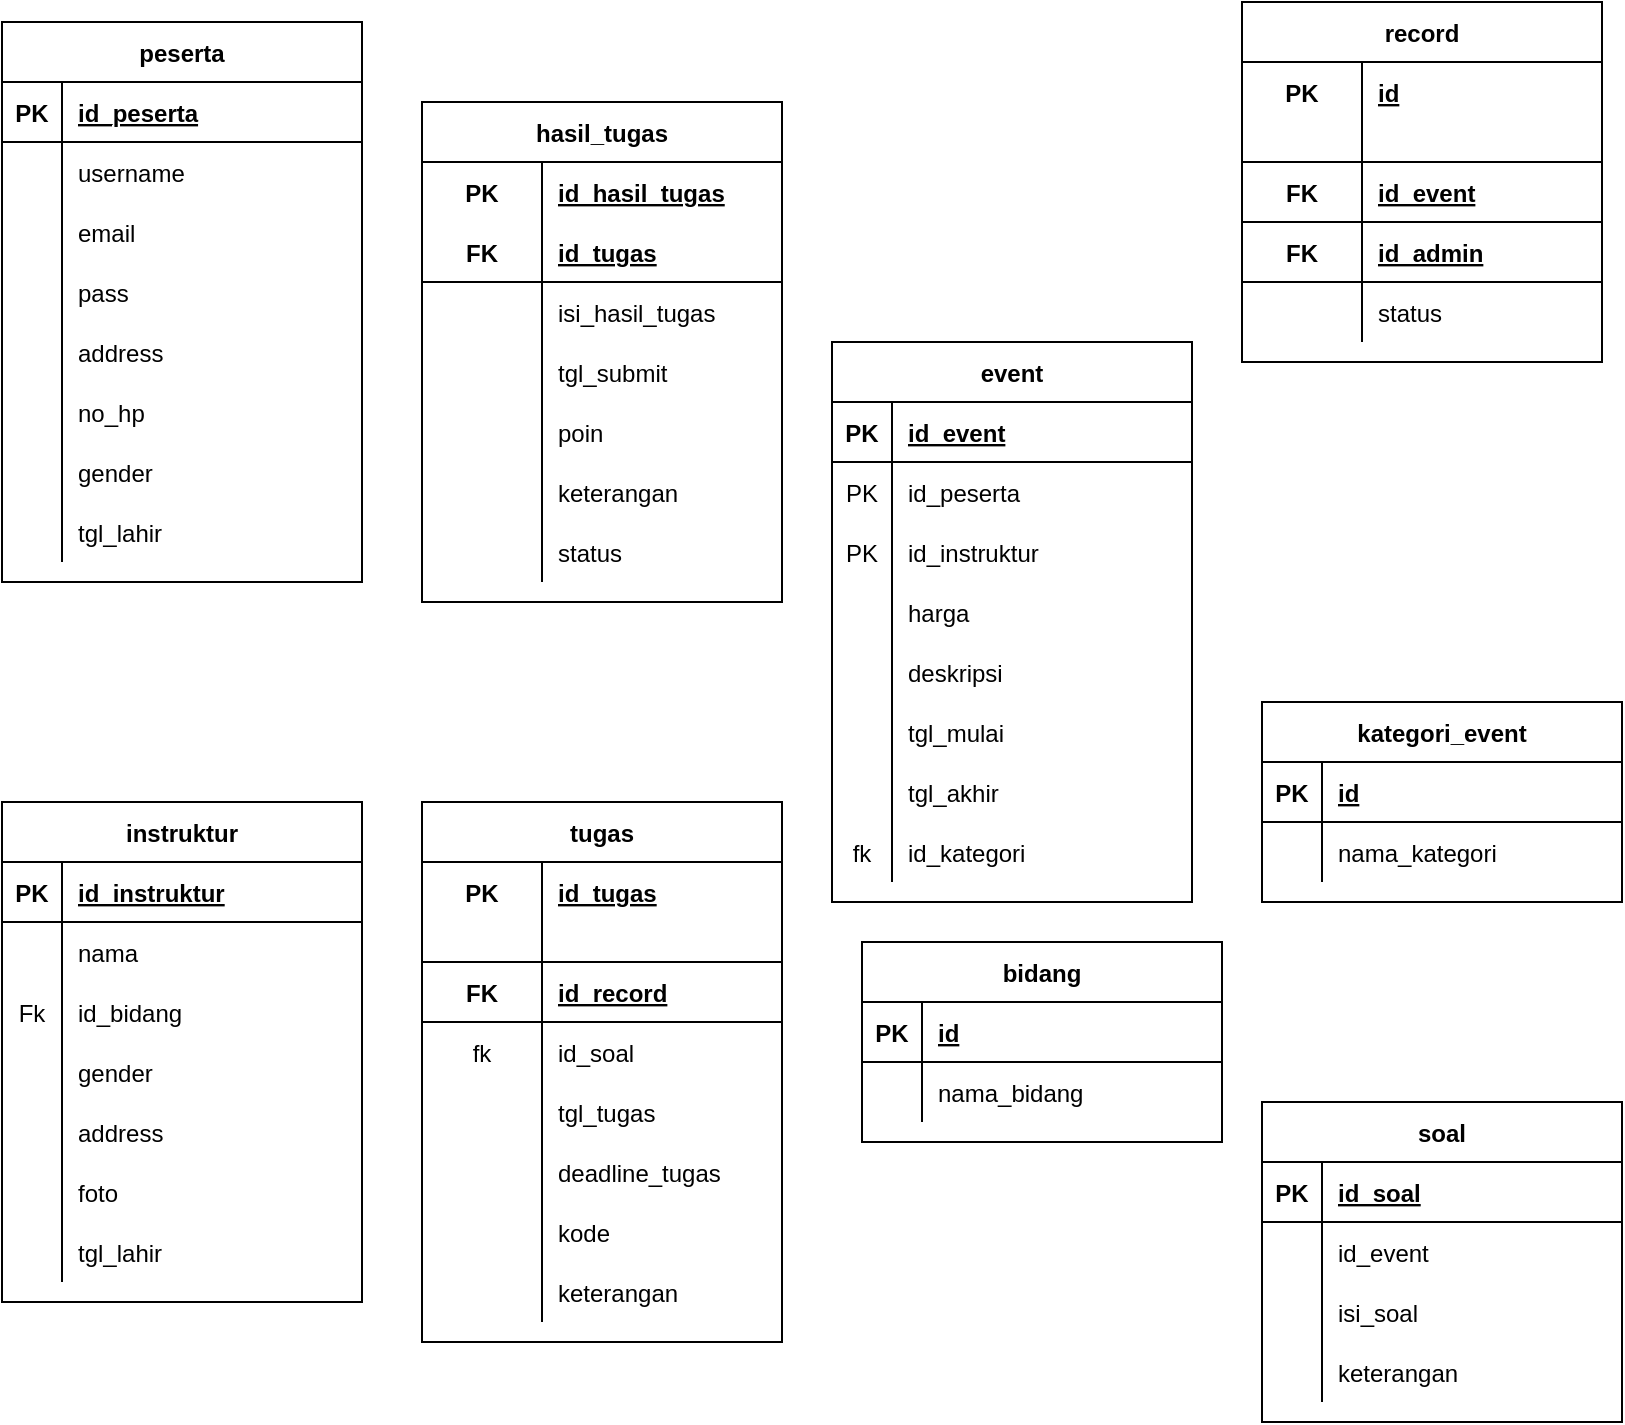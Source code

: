 <mxfile version="15.7.3" type="github">
  <diagram id="IZ9M8lgfD97qebWJ_l8Y" name="Page-1">
    <mxGraphModel dx="1422" dy="794" grid="1" gridSize="10" guides="1" tooltips="1" connect="1" arrows="1" fold="1" page="1" pageScale="1" pageWidth="850" pageHeight="1100" math="0" shadow="0">
      <root>
        <mxCell id="0" />
        <mxCell id="1" parent="0" />
        <mxCell id="bPrq5e5Y1Id30dO2uBeN-3" value="peserta" style="shape=table;startSize=30;container=1;collapsible=1;childLayout=tableLayout;fixedRows=1;rowLines=0;fontStyle=1;align=center;resizeLast=1;" parent="1" vertex="1">
          <mxGeometry x="10" y="40" width="180" height="280" as="geometry" />
        </mxCell>
        <mxCell id="bPrq5e5Y1Id30dO2uBeN-4" value="" style="shape=partialRectangle;collapsible=0;dropTarget=0;pointerEvents=0;fillColor=none;top=0;left=0;bottom=1;right=0;points=[[0,0.5],[1,0.5]];portConstraint=eastwest;" parent="bPrq5e5Y1Id30dO2uBeN-3" vertex="1">
          <mxGeometry y="30" width="180" height="30" as="geometry" />
        </mxCell>
        <mxCell id="bPrq5e5Y1Id30dO2uBeN-5" value="PK" style="shape=partialRectangle;connectable=0;fillColor=none;top=0;left=0;bottom=0;right=0;fontStyle=1;overflow=hidden;" parent="bPrq5e5Y1Id30dO2uBeN-4" vertex="1">
          <mxGeometry width="30" height="30" as="geometry" />
        </mxCell>
        <mxCell id="bPrq5e5Y1Id30dO2uBeN-6" value="id_peserta" style="shape=partialRectangle;connectable=0;fillColor=none;top=0;left=0;bottom=0;right=0;align=left;spacingLeft=6;fontStyle=5;overflow=hidden;" parent="bPrq5e5Y1Id30dO2uBeN-4" vertex="1">
          <mxGeometry x="30" width="150" height="30" as="geometry" />
        </mxCell>
        <mxCell id="bPrq5e5Y1Id30dO2uBeN-7" value="" style="shape=partialRectangle;collapsible=0;dropTarget=0;pointerEvents=0;fillColor=none;top=0;left=0;bottom=0;right=0;points=[[0,0.5],[1,0.5]];portConstraint=eastwest;" parent="bPrq5e5Y1Id30dO2uBeN-3" vertex="1">
          <mxGeometry y="60" width="180" height="30" as="geometry" />
        </mxCell>
        <mxCell id="bPrq5e5Y1Id30dO2uBeN-8" value="" style="shape=partialRectangle;connectable=0;fillColor=none;top=0;left=0;bottom=0;right=0;editable=1;overflow=hidden;" parent="bPrq5e5Y1Id30dO2uBeN-7" vertex="1">
          <mxGeometry width="30" height="30" as="geometry" />
        </mxCell>
        <mxCell id="bPrq5e5Y1Id30dO2uBeN-9" value="username" style="shape=partialRectangle;connectable=0;fillColor=none;top=0;left=0;bottom=0;right=0;align=left;spacingLeft=6;overflow=hidden;" parent="bPrq5e5Y1Id30dO2uBeN-7" vertex="1">
          <mxGeometry x="30" width="150" height="30" as="geometry" />
        </mxCell>
        <mxCell id="bPrq5e5Y1Id30dO2uBeN-10" value="" style="shape=partialRectangle;collapsible=0;dropTarget=0;pointerEvents=0;fillColor=none;top=0;left=0;bottom=0;right=0;points=[[0,0.5],[1,0.5]];portConstraint=eastwest;" parent="bPrq5e5Y1Id30dO2uBeN-3" vertex="1">
          <mxGeometry y="90" width="180" height="30" as="geometry" />
        </mxCell>
        <mxCell id="bPrq5e5Y1Id30dO2uBeN-11" value="" style="shape=partialRectangle;connectable=0;fillColor=none;top=0;left=0;bottom=0;right=0;editable=1;overflow=hidden;" parent="bPrq5e5Y1Id30dO2uBeN-10" vertex="1">
          <mxGeometry width="30" height="30" as="geometry" />
        </mxCell>
        <mxCell id="bPrq5e5Y1Id30dO2uBeN-12" value="email" style="shape=partialRectangle;connectable=0;fillColor=none;top=0;left=0;bottom=0;right=0;align=left;spacingLeft=6;overflow=hidden;" parent="bPrq5e5Y1Id30dO2uBeN-10" vertex="1">
          <mxGeometry x="30" width="150" height="30" as="geometry" />
        </mxCell>
        <mxCell id="bPrq5e5Y1Id30dO2uBeN-13" value="" style="shape=partialRectangle;collapsible=0;dropTarget=0;pointerEvents=0;fillColor=none;top=0;left=0;bottom=0;right=0;points=[[0,0.5],[1,0.5]];portConstraint=eastwest;" parent="bPrq5e5Y1Id30dO2uBeN-3" vertex="1">
          <mxGeometry y="120" width="180" height="30" as="geometry" />
        </mxCell>
        <mxCell id="bPrq5e5Y1Id30dO2uBeN-14" value="" style="shape=partialRectangle;connectable=0;fillColor=none;top=0;left=0;bottom=0;right=0;editable=1;overflow=hidden;" parent="bPrq5e5Y1Id30dO2uBeN-13" vertex="1">
          <mxGeometry width="30" height="30" as="geometry" />
        </mxCell>
        <mxCell id="bPrq5e5Y1Id30dO2uBeN-15" value="pass" style="shape=partialRectangle;connectable=0;fillColor=none;top=0;left=0;bottom=0;right=0;align=left;spacingLeft=6;overflow=hidden;" parent="bPrq5e5Y1Id30dO2uBeN-13" vertex="1">
          <mxGeometry x="30" width="150" height="30" as="geometry" />
        </mxCell>
        <mxCell id="bPrq5e5Y1Id30dO2uBeN-16" value="" style="shape=partialRectangle;collapsible=0;dropTarget=0;pointerEvents=0;fillColor=none;top=0;left=0;bottom=0;right=0;points=[[0,0.5],[1,0.5]];portConstraint=eastwest;" parent="bPrq5e5Y1Id30dO2uBeN-3" vertex="1">
          <mxGeometry y="150" width="180" height="30" as="geometry" />
        </mxCell>
        <mxCell id="bPrq5e5Y1Id30dO2uBeN-17" value="" style="shape=partialRectangle;connectable=0;fillColor=none;top=0;left=0;bottom=0;right=0;editable=1;overflow=hidden;" parent="bPrq5e5Y1Id30dO2uBeN-16" vertex="1">
          <mxGeometry width="30" height="30" as="geometry" />
        </mxCell>
        <mxCell id="bPrq5e5Y1Id30dO2uBeN-18" value="address" style="shape=partialRectangle;connectable=0;fillColor=none;top=0;left=0;bottom=0;right=0;align=left;spacingLeft=6;overflow=hidden;" parent="bPrq5e5Y1Id30dO2uBeN-16" vertex="1">
          <mxGeometry x="30" width="150" height="30" as="geometry" />
        </mxCell>
        <mxCell id="bPrq5e5Y1Id30dO2uBeN-19" value="" style="shape=partialRectangle;collapsible=0;dropTarget=0;pointerEvents=0;fillColor=none;top=0;left=0;bottom=0;right=0;points=[[0,0.5],[1,0.5]];portConstraint=eastwest;" parent="bPrq5e5Y1Id30dO2uBeN-3" vertex="1">
          <mxGeometry y="180" width="180" height="30" as="geometry" />
        </mxCell>
        <mxCell id="bPrq5e5Y1Id30dO2uBeN-20" value="" style="shape=partialRectangle;connectable=0;fillColor=none;top=0;left=0;bottom=0;right=0;editable=1;overflow=hidden;" parent="bPrq5e5Y1Id30dO2uBeN-19" vertex="1">
          <mxGeometry width="30" height="30" as="geometry" />
        </mxCell>
        <mxCell id="bPrq5e5Y1Id30dO2uBeN-21" value="no_hp" style="shape=partialRectangle;connectable=0;fillColor=none;top=0;left=0;bottom=0;right=0;align=left;spacingLeft=6;overflow=hidden;" parent="bPrq5e5Y1Id30dO2uBeN-19" vertex="1">
          <mxGeometry x="30" width="150" height="30" as="geometry" />
        </mxCell>
        <mxCell id="bPrq5e5Y1Id30dO2uBeN-22" value="" style="shape=partialRectangle;collapsible=0;dropTarget=0;pointerEvents=0;fillColor=none;top=0;left=0;bottom=0;right=0;points=[[0,0.5],[1,0.5]];portConstraint=eastwest;" parent="bPrq5e5Y1Id30dO2uBeN-3" vertex="1">
          <mxGeometry y="210" width="180" height="30" as="geometry" />
        </mxCell>
        <mxCell id="bPrq5e5Y1Id30dO2uBeN-23" value="" style="shape=partialRectangle;connectable=0;fillColor=none;top=0;left=0;bottom=0;right=0;editable=1;overflow=hidden;" parent="bPrq5e5Y1Id30dO2uBeN-22" vertex="1">
          <mxGeometry width="30" height="30" as="geometry" />
        </mxCell>
        <mxCell id="bPrq5e5Y1Id30dO2uBeN-24" value="gender" style="shape=partialRectangle;connectable=0;fillColor=none;top=0;left=0;bottom=0;right=0;align=left;spacingLeft=6;overflow=hidden;" parent="bPrq5e5Y1Id30dO2uBeN-22" vertex="1">
          <mxGeometry x="30" width="150" height="30" as="geometry" />
        </mxCell>
        <mxCell id="bPrq5e5Y1Id30dO2uBeN-67" value="" style="shape=partialRectangle;collapsible=0;dropTarget=0;pointerEvents=0;fillColor=none;top=0;left=0;bottom=0;right=0;points=[[0,0.5],[1,0.5]];portConstraint=eastwest;" parent="bPrq5e5Y1Id30dO2uBeN-3" vertex="1">
          <mxGeometry y="240" width="180" height="30" as="geometry" />
        </mxCell>
        <mxCell id="bPrq5e5Y1Id30dO2uBeN-68" value="" style="shape=partialRectangle;connectable=0;fillColor=none;top=0;left=0;bottom=0;right=0;editable=1;overflow=hidden;" parent="bPrq5e5Y1Id30dO2uBeN-67" vertex="1">
          <mxGeometry width="30" height="30" as="geometry" />
        </mxCell>
        <mxCell id="bPrq5e5Y1Id30dO2uBeN-69" value="tgl_lahir" style="shape=partialRectangle;connectable=0;fillColor=none;top=0;left=0;bottom=0;right=0;align=left;spacingLeft=6;overflow=hidden;" parent="bPrq5e5Y1Id30dO2uBeN-67" vertex="1">
          <mxGeometry x="30" width="150" height="30" as="geometry" />
        </mxCell>
        <mxCell id="bPrq5e5Y1Id30dO2uBeN-54" value="hasil_tugas" style="shape=table;startSize=30;container=1;collapsible=1;childLayout=tableLayout;fixedRows=1;rowLines=0;fontStyle=1;align=center;resizeLast=1;" parent="1" vertex="1">
          <mxGeometry x="220" y="80" width="180" height="250" as="geometry" />
        </mxCell>
        <mxCell id="bPrq5e5Y1Id30dO2uBeN-55" value="" style="shape=partialRectangle;collapsible=0;dropTarget=0;pointerEvents=0;fillColor=none;top=0;left=0;bottom=0;right=0;points=[[0,0.5],[1,0.5]];portConstraint=eastwest;" parent="bPrq5e5Y1Id30dO2uBeN-54" vertex="1">
          <mxGeometry y="30" width="180" height="30" as="geometry" />
        </mxCell>
        <mxCell id="bPrq5e5Y1Id30dO2uBeN-56" value="PK" style="shape=partialRectangle;connectable=0;fillColor=none;top=0;left=0;bottom=0;right=0;fontStyle=1;overflow=hidden;" parent="bPrq5e5Y1Id30dO2uBeN-55" vertex="1">
          <mxGeometry width="60" height="30" as="geometry">
            <mxRectangle width="60" height="30" as="alternateBounds" />
          </mxGeometry>
        </mxCell>
        <mxCell id="bPrq5e5Y1Id30dO2uBeN-57" value="id_hasil_tugas" style="shape=partialRectangle;connectable=0;fillColor=none;top=0;left=0;bottom=0;right=0;align=left;spacingLeft=6;fontStyle=5;overflow=hidden;" parent="bPrq5e5Y1Id30dO2uBeN-55" vertex="1">
          <mxGeometry x="60" width="120" height="30" as="geometry">
            <mxRectangle width="120" height="30" as="alternateBounds" />
          </mxGeometry>
        </mxCell>
        <mxCell id="bPrq5e5Y1Id30dO2uBeN-133" value="" style="shape=partialRectangle;collapsible=0;dropTarget=0;pointerEvents=0;fillColor=none;top=0;left=0;bottom=1;right=0;points=[[0,0.5],[1,0.5]];portConstraint=eastwest;" parent="bPrq5e5Y1Id30dO2uBeN-54" vertex="1">
          <mxGeometry y="60" width="180" height="30" as="geometry" />
        </mxCell>
        <mxCell id="bPrq5e5Y1Id30dO2uBeN-134" value="FK" style="shape=partialRectangle;connectable=0;fillColor=none;top=0;left=0;bottom=0;right=0;fontStyle=1;overflow=hidden;" parent="bPrq5e5Y1Id30dO2uBeN-133" vertex="1">
          <mxGeometry width="60" height="30" as="geometry">
            <mxRectangle width="60" height="30" as="alternateBounds" />
          </mxGeometry>
        </mxCell>
        <mxCell id="bPrq5e5Y1Id30dO2uBeN-135" value="id_tugas" style="shape=partialRectangle;connectable=0;fillColor=none;top=0;left=0;bottom=0;right=0;align=left;spacingLeft=6;fontStyle=5;overflow=hidden;" parent="bPrq5e5Y1Id30dO2uBeN-133" vertex="1">
          <mxGeometry x="60" width="120" height="30" as="geometry">
            <mxRectangle width="120" height="30" as="alternateBounds" />
          </mxGeometry>
        </mxCell>
        <mxCell id="bPrq5e5Y1Id30dO2uBeN-61" value="" style="shape=partialRectangle;collapsible=0;dropTarget=0;pointerEvents=0;fillColor=none;top=0;left=0;bottom=0;right=0;points=[[0,0.5],[1,0.5]];portConstraint=eastwest;" parent="bPrq5e5Y1Id30dO2uBeN-54" vertex="1">
          <mxGeometry y="90" width="180" height="30" as="geometry" />
        </mxCell>
        <mxCell id="bPrq5e5Y1Id30dO2uBeN-62" value="" style="shape=partialRectangle;connectable=0;fillColor=none;top=0;left=0;bottom=0;right=0;editable=1;overflow=hidden;" parent="bPrq5e5Y1Id30dO2uBeN-61" vertex="1">
          <mxGeometry width="60" height="30" as="geometry">
            <mxRectangle width="60" height="30" as="alternateBounds" />
          </mxGeometry>
        </mxCell>
        <mxCell id="bPrq5e5Y1Id30dO2uBeN-63" value="isi_hasil_tugas" style="shape=partialRectangle;connectable=0;fillColor=none;top=0;left=0;bottom=0;right=0;align=left;spacingLeft=6;overflow=hidden;" parent="bPrq5e5Y1Id30dO2uBeN-61" vertex="1">
          <mxGeometry x="60" width="120" height="30" as="geometry">
            <mxRectangle width="120" height="30" as="alternateBounds" />
          </mxGeometry>
        </mxCell>
        <mxCell id="bPrq5e5Y1Id30dO2uBeN-64" value="" style="shape=partialRectangle;collapsible=0;dropTarget=0;pointerEvents=0;fillColor=none;top=0;left=0;bottom=0;right=0;points=[[0,0.5],[1,0.5]];portConstraint=eastwest;" parent="bPrq5e5Y1Id30dO2uBeN-54" vertex="1">
          <mxGeometry y="120" width="180" height="30" as="geometry" />
        </mxCell>
        <mxCell id="bPrq5e5Y1Id30dO2uBeN-65" value="" style="shape=partialRectangle;connectable=0;fillColor=none;top=0;left=0;bottom=0;right=0;editable=1;overflow=hidden;" parent="bPrq5e5Y1Id30dO2uBeN-64" vertex="1">
          <mxGeometry width="60" height="30" as="geometry">
            <mxRectangle width="60" height="30" as="alternateBounds" />
          </mxGeometry>
        </mxCell>
        <mxCell id="bPrq5e5Y1Id30dO2uBeN-66" value="tgl_submit" style="shape=partialRectangle;connectable=0;fillColor=none;top=0;left=0;bottom=0;right=0;align=left;spacingLeft=6;overflow=hidden;" parent="bPrq5e5Y1Id30dO2uBeN-64" vertex="1">
          <mxGeometry x="60" width="120" height="30" as="geometry">
            <mxRectangle width="120" height="30" as="alternateBounds" />
          </mxGeometry>
        </mxCell>
        <mxCell id="bPrq5e5Y1Id30dO2uBeN-83" value="" style="shape=partialRectangle;collapsible=0;dropTarget=0;pointerEvents=0;fillColor=none;top=0;left=0;bottom=0;right=0;points=[[0,0.5],[1,0.5]];portConstraint=eastwest;" parent="bPrq5e5Y1Id30dO2uBeN-54" vertex="1">
          <mxGeometry y="150" width="180" height="30" as="geometry" />
        </mxCell>
        <mxCell id="bPrq5e5Y1Id30dO2uBeN-84" value="" style="shape=partialRectangle;connectable=0;fillColor=none;top=0;left=0;bottom=0;right=0;editable=1;overflow=hidden;" parent="bPrq5e5Y1Id30dO2uBeN-83" vertex="1">
          <mxGeometry width="60" height="30" as="geometry">
            <mxRectangle width="60" height="30" as="alternateBounds" />
          </mxGeometry>
        </mxCell>
        <mxCell id="bPrq5e5Y1Id30dO2uBeN-85" value="poin" style="shape=partialRectangle;connectable=0;fillColor=none;top=0;left=0;bottom=0;right=0;align=left;spacingLeft=6;overflow=hidden;" parent="bPrq5e5Y1Id30dO2uBeN-83" vertex="1">
          <mxGeometry x="60" width="120" height="30" as="geometry">
            <mxRectangle width="120" height="30" as="alternateBounds" />
          </mxGeometry>
        </mxCell>
        <mxCell id="bPrq5e5Y1Id30dO2uBeN-304" value="" style="shape=partialRectangle;collapsible=0;dropTarget=0;pointerEvents=0;fillColor=none;top=0;left=0;bottom=0;right=0;points=[[0,0.5],[1,0.5]];portConstraint=eastwest;" parent="bPrq5e5Y1Id30dO2uBeN-54" vertex="1">
          <mxGeometry y="180" width="180" height="30" as="geometry" />
        </mxCell>
        <mxCell id="bPrq5e5Y1Id30dO2uBeN-305" value="" style="shape=partialRectangle;connectable=0;fillColor=none;top=0;left=0;bottom=0;right=0;editable=1;overflow=hidden;" parent="bPrq5e5Y1Id30dO2uBeN-304" vertex="1">
          <mxGeometry width="60" height="30" as="geometry">
            <mxRectangle width="60" height="30" as="alternateBounds" />
          </mxGeometry>
        </mxCell>
        <mxCell id="bPrq5e5Y1Id30dO2uBeN-306" value="keterangan" style="shape=partialRectangle;connectable=0;fillColor=none;top=0;left=0;bottom=0;right=0;align=left;spacingLeft=6;overflow=hidden;" parent="bPrq5e5Y1Id30dO2uBeN-304" vertex="1">
          <mxGeometry x="60" width="120" height="30" as="geometry">
            <mxRectangle width="120" height="30" as="alternateBounds" />
          </mxGeometry>
        </mxCell>
        <mxCell id="bPrq5e5Y1Id30dO2uBeN-404" value="" style="shape=partialRectangle;collapsible=0;dropTarget=0;pointerEvents=0;fillColor=none;top=0;left=0;bottom=0;right=0;points=[[0,0.5],[1,0.5]];portConstraint=eastwest;" parent="bPrq5e5Y1Id30dO2uBeN-54" vertex="1">
          <mxGeometry y="210" width="180" height="30" as="geometry" />
        </mxCell>
        <mxCell id="bPrq5e5Y1Id30dO2uBeN-405" value="" style="shape=partialRectangle;connectable=0;fillColor=none;top=0;left=0;bottom=0;right=0;editable=1;overflow=hidden;" parent="bPrq5e5Y1Id30dO2uBeN-404" vertex="1">
          <mxGeometry width="60" height="30" as="geometry">
            <mxRectangle width="60" height="30" as="alternateBounds" />
          </mxGeometry>
        </mxCell>
        <mxCell id="bPrq5e5Y1Id30dO2uBeN-406" value="status" style="shape=partialRectangle;connectable=0;fillColor=none;top=0;left=0;bottom=0;right=0;align=left;spacingLeft=6;overflow=hidden;" parent="bPrq5e5Y1Id30dO2uBeN-404" vertex="1">
          <mxGeometry x="60" width="120" height="30" as="geometry">
            <mxRectangle width="120" height="30" as="alternateBounds" />
          </mxGeometry>
        </mxCell>
        <mxCell id="bPrq5e5Y1Id30dO2uBeN-223" value="event" style="shape=table;startSize=30;container=1;collapsible=1;childLayout=tableLayout;fixedRows=1;rowLines=0;fontStyle=1;align=center;resizeLast=1;" parent="1" vertex="1">
          <mxGeometry x="425" y="200" width="180" height="280" as="geometry" />
        </mxCell>
        <mxCell id="bPrq5e5Y1Id30dO2uBeN-224" value="" style="shape=partialRectangle;collapsible=0;dropTarget=0;pointerEvents=0;fillColor=none;top=0;left=0;bottom=1;right=0;points=[[0,0.5],[1,0.5]];portConstraint=eastwest;" parent="bPrq5e5Y1Id30dO2uBeN-223" vertex="1">
          <mxGeometry y="30" width="180" height="30" as="geometry" />
        </mxCell>
        <mxCell id="bPrq5e5Y1Id30dO2uBeN-225" value="PK" style="shape=partialRectangle;connectable=0;fillColor=none;top=0;left=0;bottom=0;right=0;fontStyle=1;overflow=hidden;" parent="bPrq5e5Y1Id30dO2uBeN-224" vertex="1">
          <mxGeometry width="30" height="30" as="geometry">
            <mxRectangle width="30" height="30" as="alternateBounds" />
          </mxGeometry>
        </mxCell>
        <mxCell id="bPrq5e5Y1Id30dO2uBeN-226" value="id_event" style="shape=partialRectangle;connectable=0;fillColor=none;top=0;left=0;bottom=0;right=0;align=left;spacingLeft=6;fontStyle=5;overflow=hidden;" parent="bPrq5e5Y1Id30dO2uBeN-224" vertex="1">
          <mxGeometry x="30" width="150" height="30" as="geometry">
            <mxRectangle width="150" height="30" as="alternateBounds" />
          </mxGeometry>
        </mxCell>
        <mxCell id="bPrq5e5Y1Id30dO2uBeN-227" value="" style="shape=partialRectangle;collapsible=0;dropTarget=0;pointerEvents=0;fillColor=none;top=0;left=0;bottom=0;right=0;points=[[0,0.5],[1,0.5]];portConstraint=eastwest;" parent="bPrq5e5Y1Id30dO2uBeN-223" vertex="1">
          <mxGeometry y="60" width="180" height="30" as="geometry" />
        </mxCell>
        <mxCell id="bPrq5e5Y1Id30dO2uBeN-228" value="PK" style="shape=partialRectangle;connectable=0;fillColor=none;top=0;left=0;bottom=0;right=0;editable=1;overflow=hidden;" parent="bPrq5e5Y1Id30dO2uBeN-227" vertex="1">
          <mxGeometry width="30" height="30" as="geometry">
            <mxRectangle width="30" height="30" as="alternateBounds" />
          </mxGeometry>
        </mxCell>
        <mxCell id="bPrq5e5Y1Id30dO2uBeN-229" value="id_peserta" style="shape=partialRectangle;connectable=0;fillColor=none;top=0;left=0;bottom=0;right=0;align=left;spacingLeft=6;overflow=hidden;" parent="bPrq5e5Y1Id30dO2uBeN-227" vertex="1">
          <mxGeometry x="30" width="150" height="30" as="geometry">
            <mxRectangle width="150" height="30" as="alternateBounds" />
          </mxGeometry>
        </mxCell>
        <mxCell id="bPrq5e5Y1Id30dO2uBeN-251" value="" style="shape=partialRectangle;collapsible=0;dropTarget=0;pointerEvents=0;fillColor=none;top=0;left=0;bottom=0;right=0;points=[[0,0.5],[1,0.5]];portConstraint=eastwest;" parent="bPrq5e5Y1Id30dO2uBeN-223" vertex="1">
          <mxGeometry y="90" width="180" height="30" as="geometry" />
        </mxCell>
        <mxCell id="bPrq5e5Y1Id30dO2uBeN-252" value="PK" style="shape=partialRectangle;connectable=0;fillColor=none;top=0;left=0;bottom=0;right=0;editable=1;overflow=hidden;" parent="bPrq5e5Y1Id30dO2uBeN-251" vertex="1">
          <mxGeometry width="30" height="30" as="geometry">
            <mxRectangle width="30" height="30" as="alternateBounds" />
          </mxGeometry>
        </mxCell>
        <mxCell id="bPrq5e5Y1Id30dO2uBeN-253" value="id_instruktur" style="shape=partialRectangle;connectable=0;fillColor=none;top=0;left=0;bottom=0;right=0;align=left;spacingLeft=6;overflow=hidden;" parent="bPrq5e5Y1Id30dO2uBeN-251" vertex="1">
          <mxGeometry x="30" width="150" height="30" as="geometry">
            <mxRectangle width="150" height="30" as="alternateBounds" />
          </mxGeometry>
        </mxCell>
        <mxCell id="bPrq5e5Y1Id30dO2uBeN-230" value="" style="shape=partialRectangle;collapsible=0;dropTarget=0;pointerEvents=0;fillColor=none;top=0;left=0;bottom=0;right=0;points=[[0,0.5],[1,0.5]];portConstraint=eastwest;" parent="bPrq5e5Y1Id30dO2uBeN-223" vertex="1">
          <mxGeometry y="120" width="180" height="30" as="geometry" />
        </mxCell>
        <mxCell id="bPrq5e5Y1Id30dO2uBeN-231" value="" style="shape=partialRectangle;connectable=0;fillColor=none;top=0;left=0;bottom=0;right=0;editable=1;overflow=hidden;" parent="bPrq5e5Y1Id30dO2uBeN-230" vertex="1">
          <mxGeometry width="30" height="30" as="geometry">
            <mxRectangle width="30" height="30" as="alternateBounds" />
          </mxGeometry>
        </mxCell>
        <mxCell id="bPrq5e5Y1Id30dO2uBeN-232" value="harga" style="shape=partialRectangle;connectable=0;fillColor=none;top=0;left=0;bottom=0;right=0;align=left;spacingLeft=6;overflow=hidden;" parent="bPrq5e5Y1Id30dO2uBeN-230" vertex="1">
          <mxGeometry x="30" width="150" height="30" as="geometry">
            <mxRectangle width="150" height="30" as="alternateBounds" />
          </mxGeometry>
        </mxCell>
        <mxCell id="bPrq5e5Y1Id30dO2uBeN-233" value="" style="shape=partialRectangle;collapsible=0;dropTarget=0;pointerEvents=0;fillColor=none;top=0;left=0;bottom=0;right=0;points=[[0,0.5],[1,0.5]];portConstraint=eastwest;" parent="bPrq5e5Y1Id30dO2uBeN-223" vertex="1">
          <mxGeometry y="150" width="180" height="30" as="geometry" />
        </mxCell>
        <mxCell id="bPrq5e5Y1Id30dO2uBeN-234" value="" style="shape=partialRectangle;connectable=0;fillColor=none;top=0;left=0;bottom=0;right=0;editable=1;overflow=hidden;" parent="bPrq5e5Y1Id30dO2uBeN-233" vertex="1">
          <mxGeometry width="30" height="30" as="geometry">
            <mxRectangle width="30" height="30" as="alternateBounds" />
          </mxGeometry>
        </mxCell>
        <mxCell id="bPrq5e5Y1Id30dO2uBeN-235" value="deskripsi" style="shape=partialRectangle;connectable=0;fillColor=none;top=0;left=0;bottom=0;right=0;align=left;spacingLeft=6;overflow=hidden;" parent="bPrq5e5Y1Id30dO2uBeN-233" vertex="1">
          <mxGeometry x="30" width="150" height="30" as="geometry">
            <mxRectangle width="150" height="30" as="alternateBounds" />
          </mxGeometry>
        </mxCell>
        <mxCell id="bPrq5e5Y1Id30dO2uBeN-239" value="" style="shape=partialRectangle;collapsible=0;dropTarget=0;pointerEvents=0;fillColor=none;top=0;left=0;bottom=0;right=0;points=[[0,0.5],[1,0.5]];portConstraint=eastwest;" parent="bPrq5e5Y1Id30dO2uBeN-223" vertex="1">
          <mxGeometry y="180" width="180" height="30" as="geometry" />
        </mxCell>
        <mxCell id="bPrq5e5Y1Id30dO2uBeN-240" value="" style="shape=partialRectangle;connectable=0;fillColor=none;top=0;left=0;bottom=0;right=0;editable=1;overflow=hidden;" parent="bPrq5e5Y1Id30dO2uBeN-239" vertex="1">
          <mxGeometry width="30" height="30" as="geometry">
            <mxRectangle width="30" height="30" as="alternateBounds" />
          </mxGeometry>
        </mxCell>
        <mxCell id="bPrq5e5Y1Id30dO2uBeN-241" value="tgl_mulai" style="shape=partialRectangle;connectable=0;fillColor=none;top=0;left=0;bottom=0;right=0;align=left;spacingLeft=6;overflow=hidden;" parent="bPrq5e5Y1Id30dO2uBeN-239" vertex="1">
          <mxGeometry x="30" width="150" height="30" as="geometry">
            <mxRectangle width="150" height="30" as="alternateBounds" />
          </mxGeometry>
        </mxCell>
        <mxCell id="bPrq5e5Y1Id30dO2uBeN-242" value="" style="shape=partialRectangle;collapsible=0;dropTarget=0;pointerEvents=0;fillColor=none;top=0;left=0;bottom=0;right=0;points=[[0,0.5],[1,0.5]];portConstraint=eastwest;" parent="bPrq5e5Y1Id30dO2uBeN-223" vertex="1">
          <mxGeometry y="210" width="180" height="30" as="geometry" />
        </mxCell>
        <mxCell id="bPrq5e5Y1Id30dO2uBeN-243" value="" style="shape=partialRectangle;connectable=0;fillColor=none;top=0;left=0;bottom=0;right=0;editable=1;overflow=hidden;" parent="bPrq5e5Y1Id30dO2uBeN-242" vertex="1">
          <mxGeometry width="30" height="30" as="geometry">
            <mxRectangle width="30" height="30" as="alternateBounds" />
          </mxGeometry>
        </mxCell>
        <mxCell id="bPrq5e5Y1Id30dO2uBeN-244" value="tgl_akhir" style="shape=partialRectangle;connectable=0;fillColor=none;top=0;left=0;bottom=0;right=0;align=left;spacingLeft=6;overflow=hidden;" parent="bPrq5e5Y1Id30dO2uBeN-242" vertex="1">
          <mxGeometry x="30" width="150" height="30" as="geometry">
            <mxRectangle width="150" height="30" as="alternateBounds" />
          </mxGeometry>
        </mxCell>
        <mxCell id="bPrq5e5Y1Id30dO2uBeN-382" value="" style="shape=partialRectangle;collapsible=0;dropTarget=0;pointerEvents=0;fillColor=none;top=0;left=0;bottom=0;right=0;points=[[0,0.5],[1,0.5]];portConstraint=eastwest;" parent="bPrq5e5Y1Id30dO2uBeN-223" vertex="1">
          <mxGeometry y="240" width="180" height="30" as="geometry" />
        </mxCell>
        <mxCell id="bPrq5e5Y1Id30dO2uBeN-383" value="fk" style="shape=partialRectangle;connectable=0;fillColor=none;top=0;left=0;bottom=0;right=0;editable=1;overflow=hidden;" parent="bPrq5e5Y1Id30dO2uBeN-382" vertex="1">
          <mxGeometry width="30" height="30" as="geometry">
            <mxRectangle width="30" height="30" as="alternateBounds" />
          </mxGeometry>
        </mxCell>
        <mxCell id="bPrq5e5Y1Id30dO2uBeN-384" value="id_kategori" style="shape=partialRectangle;connectable=0;fillColor=none;top=0;left=0;bottom=0;right=0;align=left;spacingLeft=6;overflow=hidden;" parent="bPrq5e5Y1Id30dO2uBeN-382" vertex="1">
          <mxGeometry x="30" width="150" height="30" as="geometry">
            <mxRectangle width="150" height="30" as="alternateBounds" />
          </mxGeometry>
        </mxCell>
        <mxCell id="bPrq5e5Y1Id30dO2uBeN-254" value="instruktur" style="shape=table;startSize=30;container=1;collapsible=1;childLayout=tableLayout;fixedRows=1;rowLines=0;fontStyle=1;align=center;resizeLast=1;" parent="1" vertex="1">
          <mxGeometry x="10" y="430" width="180" height="250" as="geometry" />
        </mxCell>
        <mxCell id="bPrq5e5Y1Id30dO2uBeN-255" value="" style="shape=partialRectangle;collapsible=0;dropTarget=0;pointerEvents=0;fillColor=none;top=0;left=0;bottom=1;right=0;points=[[0,0.5],[1,0.5]];portConstraint=eastwest;" parent="bPrq5e5Y1Id30dO2uBeN-254" vertex="1">
          <mxGeometry y="30" width="180" height="30" as="geometry" />
        </mxCell>
        <mxCell id="bPrq5e5Y1Id30dO2uBeN-256" value="PK" style="shape=partialRectangle;connectable=0;fillColor=none;top=0;left=0;bottom=0;right=0;fontStyle=1;overflow=hidden;" parent="bPrq5e5Y1Id30dO2uBeN-255" vertex="1">
          <mxGeometry width="30" height="30" as="geometry" />
        </mxCell>
        <mxCell id="bPrq5e5Y1Id30dO2uBeN-257" value="id_instruktur" style="shape=partialRectangle;connectable=0;fillColor=none;top=0;left=0;bottom=0;right=0;align=left;spacingLeft=6;fontStyle=5;overflow=hidden;" parent="bPrq5e5Y1Id30dO2uBeN-255" vertex="1">
          <mxGeometry x="30" width="150" height="30" as="geometry" />
        </mxCell>
        <mxCell id="bPrq5e5Y1Id30dO2uBeN-258" value="" style="shape=partialRectangle;collapsible=0;dropTarget=0;pointerEvents=0;fillColor=none;top=0;left=0;bottom=0;right=0;points=[[0,0.5],[1,0.5]];portConstraint=eastwest;" parent="bPrq5e5Y1Id30dO2uBeN-254" vertex="1">
          <mxGeometry y="60" width="180" height="30" as="geometry" />
        </mxCell>
        <mxCell id="bPrq5e5Y1Id30dO2uBeN-259" value="" style="shape=partialRectangle;connectable=0;fillColor=none;top=0;left=0;bottom=0;right=0;editable=1;overflow=hidden;" parent="bPrq5e5Y1Id30dO2uBeN-258" vertex="1">
          <mxGeometry width="30" height="30" as="geometry" />
        </mxCell>
        <mxCell id="bPrq5e5Y1Id30dO2uBeN-260" value="nama" style="shape=partialRectangle;connectable=0;fillColor=none;top=0;left=0;bottom=0;right=0;align=left;spacingLeft=6;overflow=hidden;" parent="bPrq5e5Y1Id30dO2uBeN-258" vertex="1">
          <mxGeometry x="30" width="150" height="30" as="geometry" />
        </mxCell>
        <mxCell id="bPrq5e5Y1Id30dO2uBeN-261" value="" style="shape=partialRectangle;collapsible=0;dropTarget=0;pointerEvents=0;fillColor=none;top=0;left=0;bottom=0;right=0;points=[[0,0.5],[1,0.5]];portConstraint=eastwest;" parent="bPrq5e5Y1Id30dO2uBeN-254" vertex="1">
          <mxGeometry y="90" width="180" height="30" as="geometry" />
        </mxCell>
        <mxCell id="bPrq5e5Y1Id30dO2uBeN-262" value="Fk" style="shape=partialRectangle;connectable=0;fillColor=none;top=0;left=0;bottom=0;right=0;editable=1;overflow=hidden;" parent="bPrq5e5Y1Id30dO2uBeN-261" vertex="1">
          <mxGeometry width="30" height="30" as="geometry" />
        </mxCell>
        <mxCell id="bPrq5e5Y1Id30dO2uBeN-263" value="id_bidang" style="shape=partialRectangle;connectable=0;fillColor=none;top=0;left=0;bottom=0;right=0;align=left;spacingLeft=6;overflow=hidden;" parent="bPrq5e5Y1Id30dO2uBeN-261" vertex="1">
          <mxGeometry x="30" width="150" height="30" as="geometry" />
        </mxCell>
        <mxCell id="bPrq5e5Y1Id30dO2uBeN-264" value="" style="shape=partialRectangle;collapsible=0;dropTarget=0;pointerEvents=0;fillColor=none;top=0;left=0;bottom=0;right=0;points=[[0,0.5],[1,0.5]];portConstraint=eastwest;" parent="bPrq5e5Y1Id30dO2uBeN-254" vertex="1">
          <mxGeometry y="120" width="180" height="30" as="geometry" />
        </mxCell>
        <mxCell id="bPrq5e5Y1Id30dO2uBeN-265" value="" style="shape=partialRectangle;connectable=0;fillColor=none;top=0;left=0;bottom=0;right=0;editable=1;overflow=hidden;" parent="bPrq5e5Y1Id30dO2uBeN-264" vertex="1">
          <mxGeometry width="30" height="30" as="geometry" />
        </mxCell>
        <mxCell id="bPrq5e5Y1Id30dO2uBeN-266" value="gender" style="shape=partialRectangle;connectable=0;fillColor=none;top=0;left=0;bottom=0;right=0;align=left;spacingLeft=6;overflow=hidden;" parent="bPrq5e5Y1Id30dO2uBeN-264" vertex="1">
          <mxGeometry x="30" width="150" height="30" as="geometry" />
        </mxCell>
        <mxCell id="bPrq5e5Y1Id30dO2uBeN-267" value="" style="shape=partialRectangle;collapsible=0;dropTarget=0;pointerEvents=0;fillColor=none;top=0;left=0;bottom=0;right=0;points=[[0,0.5],[1,0.5]];portConstraint=eastwest;" parent="bPrq5e5Y1Id30dO2uBeN-254" vertex="1">
          <mxGeometry y="150" width="180" height="30" as="geometry" />
        </mxCell>
        <mxCell id="bPrq5e5Y1Id30dO2uBeN-268" value="" style="shape=partialRectangle;connectable=0;fillColor=none;top=0;left=0;bottom=0;right=0;editable=1;overflow=hidden;" parent="bPrq5e5Y1Id30dO2uBeN-267" vertex="1">
          <mxGeometry width="30" height="30" as="geometry" />
        </mxCell>
        <mxCell id="bPrq5e5Y1Id30dO2uBeN-269" value="address" style="shape=partialRectangle;connectable=0;fillColor=none;top=0;left=0;bottom=0;right=0;align=left;spacingLeft=6;overflow=hidden;" parent="bPrq5e5Y1Id30dO2uBeN-267" vertex="1">
          <mxGeometry x="30" width="150" height="30" as="geometry" />
        </mxCell>
        <mxCell id="bPrq5e5Y1Id30dO2uBeN-270" value="" style="shape=partialRectangle;collapsible=0;dropTarget=0;pointerEvents=0;fillColor=none;top=0;left=0;bottom=0;right=0;points=[[0,0.5],[1,0.5]];portConstraint=eastwest;" parent="bPrq5e5Y1Id30dO2uBeN-254" vertex="1">
          <mxGeometry y="180" width="180" height="30" as="geometry" />
        </mxCell>
        <mxCell id="bPrq5e5Y1Id30dO2uBeN-271" value="" style="shape=partialRectangle;connectable=0;fillColor=none;top=0;left=0;bottom=0;right=0;editable=1;overflow=hidden;" parent="bPrq5e5Y1Id30dO2uBeN-270" vertex="1">
          <mxGeometry width="30" height="30" as="geometry" />
        </mxCell>
        <mxCell id="bPrq5e5Y1Id30dO2uBeN-272" value="foto" style="shape=partialRectangle;connectable=0;fillColor=none;top=0;left=0;bottom=0;right=0;align=left;spacingLeft=6;overflow=hidden;" parent="bPrq5e5Y1Id30dO2uBeN-270" vertex="1">
          <mxGeometry x="30" width="150" height="30" as="geometry" />
        </mxCell>
        <mxCell id="bPrq5e5Y1Id30dO2uBeN-276" value="" style="shape=partialRectangle;collapsible=0;dropTarget=0;pointerEvents=0;fillColor=none;top=0;left=0;bottom=0;right=0;points=[[0,0.5],[1,0.5]];portConstraint=eastwest;" parent="bPrq5e5Y1Id30dO2uBeN-254" vertex="1">
          <mxGeometry y="210" width="180" height="30" as="geometry" />
        </mxCell>
        <mxCell id="bPrq5e5Y1Id30dO2uBeN-277" value="" style="shape=partialRectangle;connectable=0;fillColor=none;top=0;left=0;bottom=0;right=0;editable=1;overflow=hidden;" parent="bPrq5e5Y1Id30dO2uBeN-276" vertex="1">
          <mxGeometry width="30" height="30" as="geometry" />
        </mxCell>
        <mxCell id="bPrq5e5Y1Id30dO2uBeN-278" value="tgl_lahir" style="shape=partialRectangle;connectable=0;fillColor=none;top=0;left=0;bottom=0;right=0;align=left;spacingLeft=6;overflow=hidden;" parent="bPrq5e5Y1Id30dO2uBeN-276" vertex="1">
          <mxGeometry x="30" width="150" height="30" as="geometry" />
        </mxCell>
        <mxCell id="bPrq5e5Y1Id30dO2uBeN-354" value="tugas" style="shape=table;startSize=30;container=1;collapsible=1;childLayout=tableLayout;fixedRows=1;rowLines=0;fontStyle=1;align=center;resizeLast=1;" parent="1" vertex="1">
          <mxGeometry x="220" y="430" width="180" height="270" as="geometry" />
        </mxCell>
        <mxCell id="bPrq5e5Y1Id30dO2uBeN-355" value="" style="shape=partialRectangle;collapsible=0;dropTarget=0;pointerEvents=0;fillColor=none;top=0;left=0;bottom=0;right=0;points=[[0,0.5],[1,0.5]];portConstraint=eastwest;" parent="bPrq5e5Y1Id30dO2uBeN-354" vertex="1">
          <mxGeometry y="30" width="180" height="30" as="geometry" />
        </mxCell>
        <mxCell id="bPrq5e5Y1Id30dO2uBeN-356" value="PK" style="shape=partialRectangle;connectable=0;fillColor=none;top=0;left=0;bottom=0;right=0;fontStyle=1;overflow=hidden;" parent="bPrq5e5Y1Id30dO2uBeN-355" vertex="1">
          <mxGeometry width="60" height="30" as="geometry" />
        </mxCell>
        <mxCell id="bPrq5e5Y1Id30dO2uBeN-357" value="id_tugas" style="shape=partialRectangle;connectable=0;fillColor=none;top=0;left=0;bottom=0;right=0;align=left;spacingLeft=6;fontStyle=5;overflow=hidden;" parent="bPrq5e5Y1Id30dO2uBeN-355" vertex="1">
          <mxGeometry x="60" width="120" height="30" as="geometry" />
        </mxCell>
        <mxCell id="bPrq5e5Y1Id30dO2uBeN-358" value="" style="shape=partialRectangle;collapsible=0;dropTarget=0;pointerEvents=0;fillColor=none;top=0;left=0;bottom=1;right=0;points=[[0,0.5],[1,0.5]];portConstraint=eastwest;" parent="bPrq5e5Y1Id30dO2uBeN-354" vertex="1">
          <mxGeometry y="60" width="180" height="20" as="geometry" />
        </mxCell>
        <mxCell id="bPrq5e5Y1Id30dO2uBeN-359" value="" style="shape=partialRectangle;connectable=0;fillColor=none;top=0;left=0;bottom=0;right=0;fontStyle=1;overflow=hidden;" parent="bPrq5e5Y1Id30dO2uBeN-358" vertex="1">
          <mxGeometry width="60" height="20" as="geometry" />
        </mxCell>
        <mxCell id="bPrq5e5Y1Id30dO2uBeN-360" value="" style="shape=partialRectangle;connectable=0;fillColor=none;top=0;left=0;bottom=0;right=0;align=left;spacingLeft=6;fontStyle=5;overflow=hidden;" parent="bPrq5e5Y1Id30dO2uBeN-358" vertex="1">
          <mxGeometry x="60" width="120" height="20" as="geometry" />
        </mxCell>
        <mxCell id="bPrq5e5Y1Id30dO2uBeN-364" value="" style="shape=partialRectangle;collapsible=0;dropTarget=0;pointerEvents=0;fillColor=none;top=0;left=0;bottom=1;right=0;points=[[0,0.5],[1,0.5]];portConstraint=eastwest;" parent="bPrq5e5Y1Id30dO2uBeN-354" vertex="1">
          <mxGeometry y="80" width="180" height="30" as="geometry" />
        </mxCell>
        <mxCell id="bPrq5e5Y1Id30dO2uBeN-365" value="FK" style="shape=partialRectangle;connectable=0;fillColor=none;top=0;left=0;bottom=0;right=0;fontStyle=1;overflow=hidden;" parent="bPrq5e5Y1Id30dO2uBeN-364" vertex="1">
          <mxGeometry width="60" height="30" as="geometry" />
        </mxCell>
        <mxCell id="bPrq5e5Y1Id30dO2uBeN-366" value="id_record" style="shape=partialRectangle;connectable=0;fillColor=none;top=0;left=0;bottom=0;right=0;align=left;spacingLeft=6;fontStyle=5;overflow=hidden;" parent="bPrq5e5Y1Id30dO2uBeN-364" vertex="1">
          <mxGeometry x="60" width="120" height="30" as="geometry" />
        </mxCell>
        <mxCell id="bPrq5e5Y1Id30dO2uBeN-367" value="" style="shape=partialRectangle;collapsible=0;dropTarget=0;pointerEvents=0;fillColor=none;top=0;left=0;bottom=0;right=0;points=[[0,0.5],[1,0.5]];portConstraint=eastwest;" parent="bPrq5e5Y1Id30dO2uBeN-354" vertex="1">
          <mxGeometry y="110" width="180" height="30" as="geometry" />
        </mxCell>
        <mxCell id="bPrq5e5Y1Id30dO2uBeN-368" value="fk" style="shape=partialRectangle;connectable=0;fillColor=none;top=0;left=0;bottom=0;right=0;editable=1;overflow=hidden;" parent="bPrq5e5Y1Id30dO2uBeN-367" vertex="1">
          <mxGeometry width="60" height="30" as="geometry" />
        </mxCell>
        <mxCell id="bPrq5e5Y1Id30dO2uBeN-369" value="id_soal" style="shape=partialRectangle;connectable=0;fillColor=none;top=0;left=0;bottom=0;right=0;align=left;spacingLeft=6;overflow=hidden;" parent="bPrq5e5Y1Id30dO2uBeN-367" vertex="1">
          <mxGeometry x="60" width="120" height="30" as="geometry" />
        </mxCell>
        <mxCell id="bPrq5e5Y1Id30dO2uBeN-370" value="" style="shape=partialRectangle;collapsible=0;dropTarget=0;pointerEvents=0;fillColor=none;top=0;left=0;bottom=0;right=0;points=[[0,0.5],[1,0.5]];portConstraint=eastwest;" parent="bPrq5e5Y1Id30dO2uBeN-354" vertex="1">
          <mxGeometry y="140" width="180" height="30" as="geometry" />
        </mxCell>
        <mxCell id="bPrq5e5Y1Id30dO2uBeN-371" value="" style="shape=partialRectangle;connectable=0;fillColor=none;top=0;left=0;bottom=0;right=0;editable=1;overflow=hidden;" parent="bPrq5e5Y1Id30dO2uBeN-370" vertex="1">
          <mxGeometry width="60" height="30" as="geometry" />
        </mxCell>
        <mxCell id="bPrq5e5Y1Id30dO2uBeN-372" value="tgl_tugas" style="shape=partialRectangle;connectable=0;fillColor=none;top=0;left=0;bottom=0;right=0;align=left;spacingLeft=6;overflow=hidden;" parent="bPrq5e5Y1Id30dO2uBeN-370" vertex="1">
          <mxGeometry x="60" width="120" height="30" as="geometry" />
        </mxCell>
        <mxCell id="bPrq5e5Y1Id30dO2uBeN-373" value="" style="shape=partialRectangle;collapsible=0;dropTarget=0;pointerEvents=0;fillColor=none;top=0;left=0;bottom=0;right=0;points=[[0,0.5],[1,0.5]];portConstraint=eastwest;" parent="bPrq5e5Y1Id30dO2uBeN-354" vertex="1">
          <mxGeometry y="170" width="180" height="30" as="geometry" />
        </mxCell>
        <mxCell id="bPrq5e5Y1Id30dO2uBeN-374" value="" style="shape=partialRectangle;connectable=0;fillColor=none;top=0;left=0;bottom=0;right=0;editable=1;overflow=hidden;" parent="bPrq5e5Y1Id30dO2uBeN-373" vertex="1">
          <mxGeometry width="60" height="30" as="geometry" />
        </mxCell>
        <mxCell id="bPrq5e5Y1Id30dO2uBeN-375" value="deadline_tugas" style="shape=partialRectangle;connectable=0;fillColor=none;top=0;left=0;bottom=0;right=0;align=left;spacingLeft=6;overflow=hidden;" parent="bPrq5e5Y1Id30dO2uBeN-373" vertex="1">
          <mxGeometry x="60" width="120" height="30" as="geometry" />
        </mxCell>
        <mxCell id="bPrq5e5Y1Id30dO2uBeN-376" value="" style="shape=partialRectangle;collapsible=0;dropTarget=0;pointerEvents=0;fillColor=none;top=0;left=0;bottom=0;right=0;points=[[0,0.5],[1,0.5]];portConstraint=eastwest;" parent="bPrq5e5Y1Id30dO2uBeN-354" vertex="1">
          <mxGeometry y="200" width="180" height="30" as="geometry" />
        </mxCell>
        <mxCell id="bPrq5e5Y1Id30dO2uBeN-377" value="" style="shape=partialRectangle;connectable=0;fillColor=none;top=0;left=0;bottom=0;right=0;editable=1;overflow=hidden;" parent="bPrq5e5Y1Id30dO2uBeN-376" vertex="1">
          <mxGeometry width="60" height="30" as="geometry" />
        </mxCell>
        <mxCell id="bPrq5e5Y1Id30dO2uBeN-378" value="kode" style="shape=partialRectangle;connectable=0;fillColor=none;top=0;left=0;bottom=0;right=0;align=left;spacingLeft=6;overflow=hidden;" parent="bPrq5e5Y1Id30dO2uBeN-376" vertex="1">
          <mxGeometry x="60" width="120" height="30" as="geometry" />
        </mxCell>
        <mxCell id="bPrq5e5Y1Id30dO2uBeN-379" value="" style="shape=partialRectangle;collapsible=0;dropTarget=0;pointerEvents=0;fillColor=none;top=0;left=0;bottom=0;right=0;points=[[0,0.5],[1,0.5]];portConstraint=eastwest;" parent="bPrq5e5Y1Id30dO2uBeN-354" vertex="1">
          <mxGeometry y="230" width="180" height="30" as="geometry" />
        </mxCell>
        <mxCell id="bPrq5e5Y1Id30dO2uBeN-380" value="" style="shape=partialRectangle;connectable=0;fillColor=none;top=0;left=0;bottom=0;right=0;editable=1;overflow=hidden;" parent="bPrq5e5Y1Id30dO2uBeN-379" vertex="1">
          <mxGeometry width="60" height="30" as="geometry" />
        </mxCell>
        <mxCell id="bPrq5e5Y1Id30dO2uBeN-381" value="keterangan" style="shape=partialRectangle;connectable=0;fillColor=none;top=0;left=0;bottom=0;right=0;align=left;spacingLeft=6;overflow=hidden;" parent="bPrq5e5Y1Id30dO2uBeN-379" vertex="1">
          <mxGeometry x="60" width="120" height="30" as="geometry" />
        </mxCell>
        <mxCell id="crlh9HCuyGPZVWtEY3fB-1" value="record" style="shape=table;startSize=30;container=1;collapsible=1;childLayout=tableLayout;fixedRows=1;rowLines=0;fontStyle=1;align=center;resizeLast=1;" vertex="1" parent="1">
          <mxGeometry x="630" y="30" width="180" height="180" as="geometry" />
        </mxCell>
        <mxCell id="crlh9HCuyGPZVWtEY3fB-2" value="" style="shape=partialRectangle;collapsible=0;dropTarget=0;pointerEvents=0;fillColor=none;top=0;left=0;bottom=0;right=0;points=[[0,0.5],[1,0.5]];portConstraint=eastwest;" vertex="1" parent="crlh9HCuyGPZVWtEY3fB-1">
          <mxGeometry y="30" width="180" height="30" as="geometry" />
        </mxCell>
        <mxCell id="crlh9HCuyGPZVWtEY3fB-3" value="PK" style="shape=partialRectangle;connectable=0;fillColor=none;top=0;left=0;bottom=0;right=0;fontStyle=1;overflow=hidden;" vertex="1" parent="crlh9HCuyGPZVWtEY3fB-2">
          <mxGeometry width="60" height="30" as="geometry">
            <mxRectangle width="60" height="30" as="alternateBounds" />
          </mxGeometry>
        </mxCell>
        <mxCell id="crlh9HCuyGPZVWtEY3fB-4" value="id" style="shape=partialRectangle;connectable=0;fillColor=none;top=0;left=0;bottom=0;right=0;align=left;spacingLeft=6;fontStyle=5;overflow=hidden;" vertex="1" parent="crlh9HCuyGPZVWtEY3fB-2">
          <mxGeometry x="60" width="120" height="30" as="geometry">
            <mxRectangle width="120" height="30" as="alternateBounds" />
          </mxGeometry>
        </mxCell>
        <mxCell id="crlh9HCuyGPZVWtEY3fB-5" value="" style="shape=partialRectangle;collapsible=0;dropTarget=0;pointerEvents=0;fillColor=none;top=0;left=0;bottom=1;right=0;points=[[0,0.5],[1,0.5]];portConstraint=eastwest;" vertex="1" parent="crlh9HCuyGPZVWtEY3fB-1">
          <mxGeometry y="60" width="180" height="20" as="geometry" />
        </mxCell>
        <mxCell id="crlh9HCuyGPZVWtEY3fB-6" value="" style="shape=partialRectangle;connectable=0;fillColor=none;top=0;left=0;bottom=0;right=0;fontStyle=1;overflow=hidden;" vertex="1" parent="crlh9HCuyGPZVWtEY3fB-5">
          <mxGeometry width="60" height="20" as="geometry">
            <mxRectangle width="60" height="20" as="alternateBounds" />
          </mxGeometry>
        </mxCell>
        <mxCell id="crlh9HCuyGPZVWtEY3fB-7" value="" style="shape=partialRectangle;connectable=0;fillColor=none;top=0;left=0;bottom=0;right=0;align=left;spacingLeft=6;fontStyle=5;overflow=hidden;" vertex="1" parent="crlh9HCuyGPZVWtEY3fB-5">
          <mxGeometry x="60" width="120" height="20" as="geometry">
            <mxRectangle width="120" height="20" as="alternateBounds" />
          </mxGeometry>
        </mxCell>
        <mxCell id="crlh9HCuyGPZVWtEY3fB-8" value="" style="shape=partialRectangle;collapsible=0;dropTarget=0;pointerEvents=0;fillColor=none;top=0;left=0;bottom=1;right=0;points=[[0,0.5],[1,0.5]];portConstraint=eastwest;" vertex="1" parent="crlh9HCuyGPZVWtEY3fB-1">
          <mxGeometry y="80" width="180" height="30" as="geometry" />
        </mxCell>
        <mxCell id="crlh9HCuyGPZVWtEY3fB-9" value="FK" style="shape=partialRectangle;connectable=0;fillColor=none;top=0;left=0;bottom=0;right=0;fontStyle=1;overflow=hidden;" vertex="1" parent="crlh9HCuyGPZVWtEY3fB-8">
          <mxGeometry width="60" height="30" as="geometry">
            <mxRectangle width="60" height="30" as="alternateBounds" />
          </mxGeometry>
        </mxCell>
        <mxCell id="crlh9HCuyGPZVWtEY3fB-10" value="id_event" style="shape=partialRectangle;connectable=0;fillColor=none;top=0;left=0;bottom=0;right=0;align=left;spacingLeft=6;fontStyle=5;overflow=hidden;" vertex="1" parent="crlh9HCuyGPZVWtEY3fB-8">
          <mxGeometry x="60" width="120" height="30" as="geometry">
            <mxRectangle width="120" height="30" as="alternateBounds" />
          </mxGeometry>
        </mxCell>
        <mxCell id="crlh9HCuyGPZVWtEY3fB-32" value="" style="shape=partialRectangle;collapsible=0;dropTarget=0;pointerEvents=0;fillColor=none;top=0;left=0;bottom=1;right=0;points=[[0,0.5],[1,0.5]];portConstraint=eastwest;" vertex="1" parent="crlh9HCuyGPZVWtEY3fB-1">
          <mxGeometry y="110" width="180" height="30" as="geometry" />
        </mxCell>
        <mxCell id="crlh9HCuyGPZVWtEY3fB-33" value="FK" style="shape=partialRectangle;connectable=0;fillColor=none;top=0;left=0;bottom=0;right=0;fontStyle=1;overflow=hidden;" vertex="1" parent="crlh9HCuyGPZVWtEY3fB-32">
          <mxGeometry width="60" height="30" as="geometry">
            <mxRectangle width="60" height="30" as="alternateBounds" />
          </mxGeometry>
        </mxCell>
        <mxCell id="crlh9HCuyGPZVWtEY3fB-34" value="id_admin" style="shape=partialRectangle;connectable=0;fillColor=none;top=0;left=0;bottom=0;right=0;align=left;spacingLeft=6;fontStyle=5;overflow=hidden;" vertex="1" parent="crlh9HCuyGPZVWtEY3fB-32">
          <mxGeometry x="60" width="120" height="30" as="geometry">
            <mxRectangle width="120" height="30" as="alternateBounds" />
          </mxGeometry>
        </mxCell>
        <mxCell id="crlh9HCuyGPZVWtEY3fB-11" value="" style="shape=partialRectangle;collapsible=0;dropTarget=0;pointerEvents=0;fillColor=none;top=0;left=0;bottom=0;right=0;points=[[0,0.5],[1,0.5]];portConstraint=eastwest;" vertex="1" parent="crlh9HCuyGPZVWtEY3fB-1">
          <mxGeometry y="140" width="180" height="30" as="geometry" />
        </mxCell>
        <mxCell id="crlh9HCuyGPZVWtEY3fB-12" value="" style="shape=partialRectangle;connectable=0;fillColor=none;top=0;left=0;bottom=0;right=0;editable=1;overflow=hidden;" vertex="1" parent="crlh9HCuyGPZVWtEY3fB-11">
          <mxGeometry width="60" height="30" as="geometry">
            <mxRectangle width="60" height="30" as="alternateBounds" />
          </mxGeometry>
        </mxCell>
        <mxCell id="crlh9HCuyGPZVWtEY3fB-13" value="status" style="shape=partialRectangle;connectable=0;fillColor=none;top=0;left=0;bottom=0;right=0;align=left;spacingLeft=6;overflow=hidden;" vertex="1" parent="crlh9HCuyGPZVWtEY3fB-11">
          <mxGeometry x="60" width="120" height="30" as="geometry">
            <mxRectangle width="120" height="30" as="alternateBounds" />
          </mxGeometry>
        </mxCell>
        <mxCell id="crlh9HCuyGPZVWtEY3fB-35" value="bidang" style="shape=table;startSize=30;container=1;collapsible=1;childLayout=tableLayout;fixedRows=1;rowLines=0;fontStyle=1;align=center;resizeLast=1;" vertex="1" parent="1">
          <mxGeometry x="440" y="500" width="180" height="100" as="geometry" />
        </mxCell>
        <mxCell id="crlh9HCuyGPZVWtEY3fB-36" value="" style="shape=partialRectangle;collapsible=0;dropTarget=0;pointerEvents=0;fillColor=none;top=0;left=0;bottom=1;right=0;points=[[0,0.5],[1,0.5]];portConstraint=eastwest;" vertex="1" parent="crlh9HCuyGPZVWtEY3fB-35">
          <mxGeometry y="30" width="180" height="30" as="geometry" />
        </mxCell>
        <mxCell id="crlh9HCuyGPZVWtEY3fB-37" value="PK" style="shape=partialRectangle;connectable=0;fillColor=none;top=0;left=0;bottom=0;right=0;fontStyle=1;overflow=hidden;" vertex="1" parent="crlh9HCuyGPZVWtEY3fB-36">
          <mxGeometry width="30" height="30" as="geometry">
            <mxRectangle width="30" height="30" as="alternateBounds" />
          </mxGeometry>
        </mxCell>
        <mxCell id="crlh9HCuyGPZVWtEY3fB-38" value="id" style="shape=partialRectangle;connectable=0;fillColor=none;top=0;left=0;bottom=0;right=0;align=left;spacingLeft=6;fontStyle=5;overflow=hidden;" vertex="1" parent="crlh9HCuyGPZVWtEY3fB-36">
          <mxGeometry x="30" width="150" height="30" as="geometry">
            <mxRectangle width="150" height="30" as="alternateBounds" />
          </mxGeometry>
        </mxCell>
        <mxCell id="crlh9HCuyGPZVWtEY3fB-39" value="" style="shape=partialRectangle;collapsible=0;dropTarget=0;pointerEvents=0;fillColor=none;top=0;left=0;bottom=0;right=0;points=[[0,0.5],[1,0.5]];portConstraint=eastwest;" vertex="1" parent="crlh9HCuyGPZVWtEY3fB-35">
          <mxGeometry y="60" width="180" height="30" as="geometry" />
        </mxCell>
        <mxCell id="crlh9HCuyGPZVWtEY3fB-40" value="" style="shape=partialRectangle;connectable=0;fillColor=none;top=0;left=0;bottom=0;right=0;editable=1;overflow=hidden;" vertex="1" parent="crlh9HCuyGPZVWtEY3fB-39">
          <mxGeometry width="30" height="30" as="geometry">
            <mxRectangle width="30" height="30" as="alternateBounds" />
          </mxGeometry>
        </mxCell>
        <mxCell id="crlh9HCuyGPZVWtEY3fB-41" value="nama_bidang" style="shape=partialRectangle;connectable=0;fillColor=none;top=0;left=0;bottom=0;right=0;align=left;spacingLeft=6;overflow=hidden;" vertex="1" parent="crlh9HCuyGPZVWtEY3fB-39">
          <mxGeometry x="30" width="150" height="30" as="geometry">
            <mxRectangle width="150" height="30" as="alternateBounds" />
          </mxGeometry>
        </mxCell>
        <mxCell id="crlh9HCuyGPZVWtEY3fB-57" value="kategori_event" style="shape=table;startSize=30;container=1;collapsible=1;childLayout=tableLayout;fixedRows=1;rowLines=0;fontStyle=1;align=center;resizeLast=1;" vertex="1" parent="1">
          <mxGeometry x="640" y="380" width="180" height="100" as="geometry" />
        </mxCell>
        <mxCell id="crlh9HCuyGPZVWtEY3fB-58" value="" style="shape=partialRectangle;collapsible=0;dropTarget=0;pointerEvents=0;fillColor=none;top=0;left=0;bottom=1;right=0;points=[[0,0.5],[1,0.5]];portConstraint=eastwest;" vertex="1" parent="crlh9HCuyGPZVWtEY3fB-57">
          <mxGeometry y="30" width="180" height="30" as="geometry" />
        </mxCell>
        <mxCell id="crlh9HCuyGPZVWtEY3fB-59" value="PK" style="shape=partialRectangle;connectable=0;fillColor=none;top=0;left=0;bottom=0;right=0;fontStyle=1;overflow=hidden;" vertex="1" parent="crlh9HCuyGPZVWtEY3fB-58">
          <mxGeometry width="30" height="30" as="geometry">
            <mxRectangle width="30" height="30" as="alternateBounds" />
          </mxGeometry>
        </mxCell>
        <mxCell id="crlh9HCuyGPZVWtEY3fB-60" value="id" style="shape=partialRectangle;connectable=0;fillColor=none;top=0;left=0;bottom=0;right=0;align=left;spacingLeft=6;fontStyle=5;overflow=hidden;" vertex="1" parent="crlh9HCuyGPZVWtEY3fB-58">
          <mxGeometry x="30" width="150" height="30" as="geometry">
            <mxRectangle width="150" height="30" as="alternateBounds" />
          </mxGeometry>
        </mxCell>
        <mxCell id="crlh9HCuyGPZVWtEY3fB-61" value="" style="shape=partialRectangle;collapsible=0;dropTarget=0;pointerEvents=0;fillColor=none;top=0;left=0;bottom=0;right=0;points=[[0,0.5],[1,0.5]];portConstraint=eastwest;" vertex="1" parent="crlh9HCuyGPZVWtEY3fB-57">
          <mxGeometry y="60" width="180" height="30" as="geometry" />
        </mxCell>
        <mxCell id="crlh9HCuyGPZVWtEY3fB-62" value="" style="shape=partialRectangle;connectable=0;fillColor=none;top=0;left=0;bottom=0;right=0;editable=1;overflow=hidden;" vertex="1" parent="crlh9HCuyGPZVWtEY3fB-61">
          <mxGeometry width="30" height="30" as="geometry">
            <mxRectangle width="30" height="30" as="alternateBounds" />
          </mxGeometry>
        </mxCell>
        <mxCell id="crlh9HCuyGPZVWtEY3fB-63" value="nama_kategori" style="shape=partialRectangle;connectable=0;fillColor=none;top=0;left=0;bottom=0;right=0;align=left;spacingLeft=6;overflow=hidden;" vertex="1" parent="crlh9HCuyGPZVWtEY3fB-61">
          <mxGeometry x="30" width="150" height="30" as="geometry">
            <mxRectangle width="150" height="30" as="alternateBounds" />
          </mxGeometry>
        </mxCell>
        <mxCell id="crlh9HCuyGPZVWtEY3fB-80" value="soal" style="shape=table;startSize=30;container=1;collapsible=1;childLayout=tableLayout;fixedRows=1;rowLines=0;fontStyle=1;align=center;resizeLast=1;" vertex="1" parent="1">
          <mxGeometry x="640" y="580" width="180" height="160" as="geometry" />
        </mxCell>
        <mxCell id="crlh9HCuyGPZVWtEY3fB-81" value="" style="shape=partialRectangle;collapsible=0;dropTarget=0;pointerEvents=0;fillColor=none;top=0;left=0;bottom=1;right=0;points=[[0,0.5],[1,0.5]];portConstraint=eastwest;" vertex="1" parent="crlh9HCuyGPZVWtEY3fB-80">
          <mxGeometry y="30" width="180" height="30" as="geometry" />
        </mxCell>
        <mxCell id="crlh9HCuyGPZVWtEY3fB-82" value="PK" style="shape=partialRectangle;connectable=0;fillColor=none;top=0;left=0;bottom=0;right=0;fontStyle=1;overflow=hidden;" vertex="1" parent="crlh9HCuyGPZVWtEY3fB-81">
          <mxGeometry width="30" height="30" as="geometry">
            <mxRectangle width="30" height="30" as="alternateBounds" />
          </mxGeometry>
        </mxCell>
        <mxCell id="crlh9HCuyGPZVWtEY3fB-83" value="id_soal" style="shape=partialRectangle;connectable=0;fillColor=none;top=0;left=0;bottom=0;right=0;align=left;spacingLeft=6;fontStyle=5;overflow=hidden;" vertex="1" parent="crlh9HCuyGPZVWtEY3fB-81">
          <mxGeometry x="30" width="150" height="30" as="geometry">
            <mxRectangle width="150" height="30" as="alternateBounds" />
          </mxGeometry>
        </mxCell>
        <mxCell id="crlh9HCuyGPZVWtEY3fB-84" value="" style="shape=partialRectangle;collapsible=0;dropTarget=0;pointerEvents=0;fillColor=none;top=0;left=0;bottom=0;right=0;points=[[0,0.5],[1,0.5]];portConstraint=eastwest;" vertex="1" parent="crlh9HCuyGPZVWtEY3fB-80">
          <mxGeometry y="60" width="180" height="30" as="geometry" />
        </mxCell>
        <mxCell id="crlh9HCuyGPZVWtEY3fB-85" value="" style="shape=partialRectangle;connectable=0;fillColor=none;top=0;left=0;bottom=0;right=0;editable=1;overflow=hidden;" vertex="1" parent="crlh9HCuyGPZVWtEY3fB-84">
          <mxGeometry width="30" height="30" as="geometry">
            <mxRectangle width="30" height="30" as="alternateBounds" />
          </mxGeometry>
        </mxCell>
        <mxCell id="crlh9HCuyGPZVWtEY3fB-86" value="id_event" style="shape=partialRectangle;connectable=0;fillColor=none;top=0;left=0;bottom=0;right=0;align=left;spacingLeft=6;overflow=hidden;" vertex="1" parent="crlh9HCuyGPZVWtEY3fB-84">
          <mxGeometry x="30" width="150" height="30" as="geometry">
            <mxRectangle width="150" height="30" as="alternateBounds" />
          </mxGeometry>
        </mxCell>
        <mxCell id="crlh9HCuyGPZVWtEY3fB-87" value="" style="shape=partialRectangle;collapsible=0;dropTarget=0;pointerEvents=0;fillColor=none;top=0;left=0;bottom=0;right=0;points=[[0,0.5],[1,0.5]];portConstraint=eastwest;" vertex="1" parent="crlh9HCuyGPZVWtEY3fB-80">
          <mxGeometry y="90" width="180" height="30" as="geometry" />
        </mxCell>
        <mxCell id="crlh9HCuyGPZVWtEY3fB-88" value="" style="shape=partialRectangle;connectable=0;fillColor=none;top=0;left=0;bottom=0;right=0;editable=1;overflow=hidden;" vertex="1" parent="crlh9HCuyGPZVWtEY3fB-87">
          <mxGeometry width="30" height="30" as="geometry">
            <mxRectangle width="30" height="30" as="alternateBounds" />
          </mxGeometry>
        </mxCell>
        <mxCell id="crlh9HCuyGPZVWtEY3fB-89" value="isi_soal" style="shape=partialRectangle;connectable=0;fillColor=none;top=0;left=0;bottom=0;right=0;align=left;spacingLeft=6;overflow=hidden;" vertex="1" parent="crlh9HCuyGPZVWtEY3fB-87">
          <mxGeometry x="30" width="150" height="30" as="geometry">
            <mxRectangle width="150" height="30" as="alternateBounds" />
          </mxGeometry>
        </mxCell>
        <mxCell id="crlh9HCuyGPZVWtEY3fB-93" value="" style="shape=partialRectangle;collapsible=0;dropTarget=0;pointerEvents=0;fillColor=none;top=0;left=0;bottom=0;right=0;points=[[0,0.5],[1,0.5]];portConstraint=eastwest;" vertex="1" parent="crlh9HCuyGPZVWtEY3fB-80">
          <mxGeometry y="120" width="180" height="30" as="geometry" />
        </mxCell>
        <mxCell id="crlh9HCuyGPZVWtEY3fB-94" value="" style="shape=partialRectangle;connectable=0;fillColor=none;top=0;left=0;bottom=0;right=0;editable=1;overflow=hidden;" vertex="1" parent="crlh9HCuyGPZVWtEY3fB-93">
          <mxGeometry width="30" height="30" as="geometry">
            <mxRectangle width="30" height="30" as="alternateBounds" />
          </mxGeometry>
        </mxCell>
        <mxCell id="crlh9HCuyGPZVWtEY3fB-95" value="keterangan" style="shape=partialRectangle;connectable=0;fillColor=none;top=0;left=0;bottom=0;right=0;align=left;spacingLeft=6;overflow=hidden;" vertex="1" parent="crlh9HCuyGPZVWtEY3fB-93">
          <mxGeometry x="30" width="150" height="30" as="geometry">
            <mxRectangle width="150" height="30" as="alternateBounds" />
          </mxGeometry>
        </mxCell>
      </root>
    </mxGraphModel>
  </diagram>
</mxfile>
